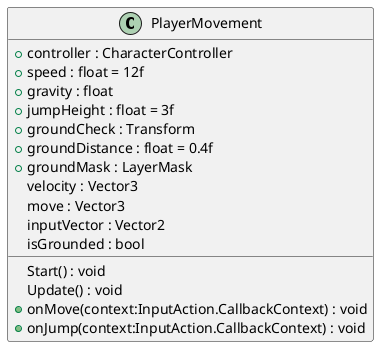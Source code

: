 @startuml
class PlayerMovement {
    + controller : CharacterController
    + speed : float = 12f
    + gravity : float
    + jumpHeight : float = 3f
    + groundCheck : Transform
    + groundDistance : float = 0.4f
    + groundMask : LayerMask
    velocity : Vector3
    move : Vector3
    inputVector : Vector2
    isGrounded : bool
    Start() : void
    Update() : void
    + onMove(context:InputAction.CallbackContext) : void
    + onJump(context:InputAction.CallbackContext) : void
}

@enduml
